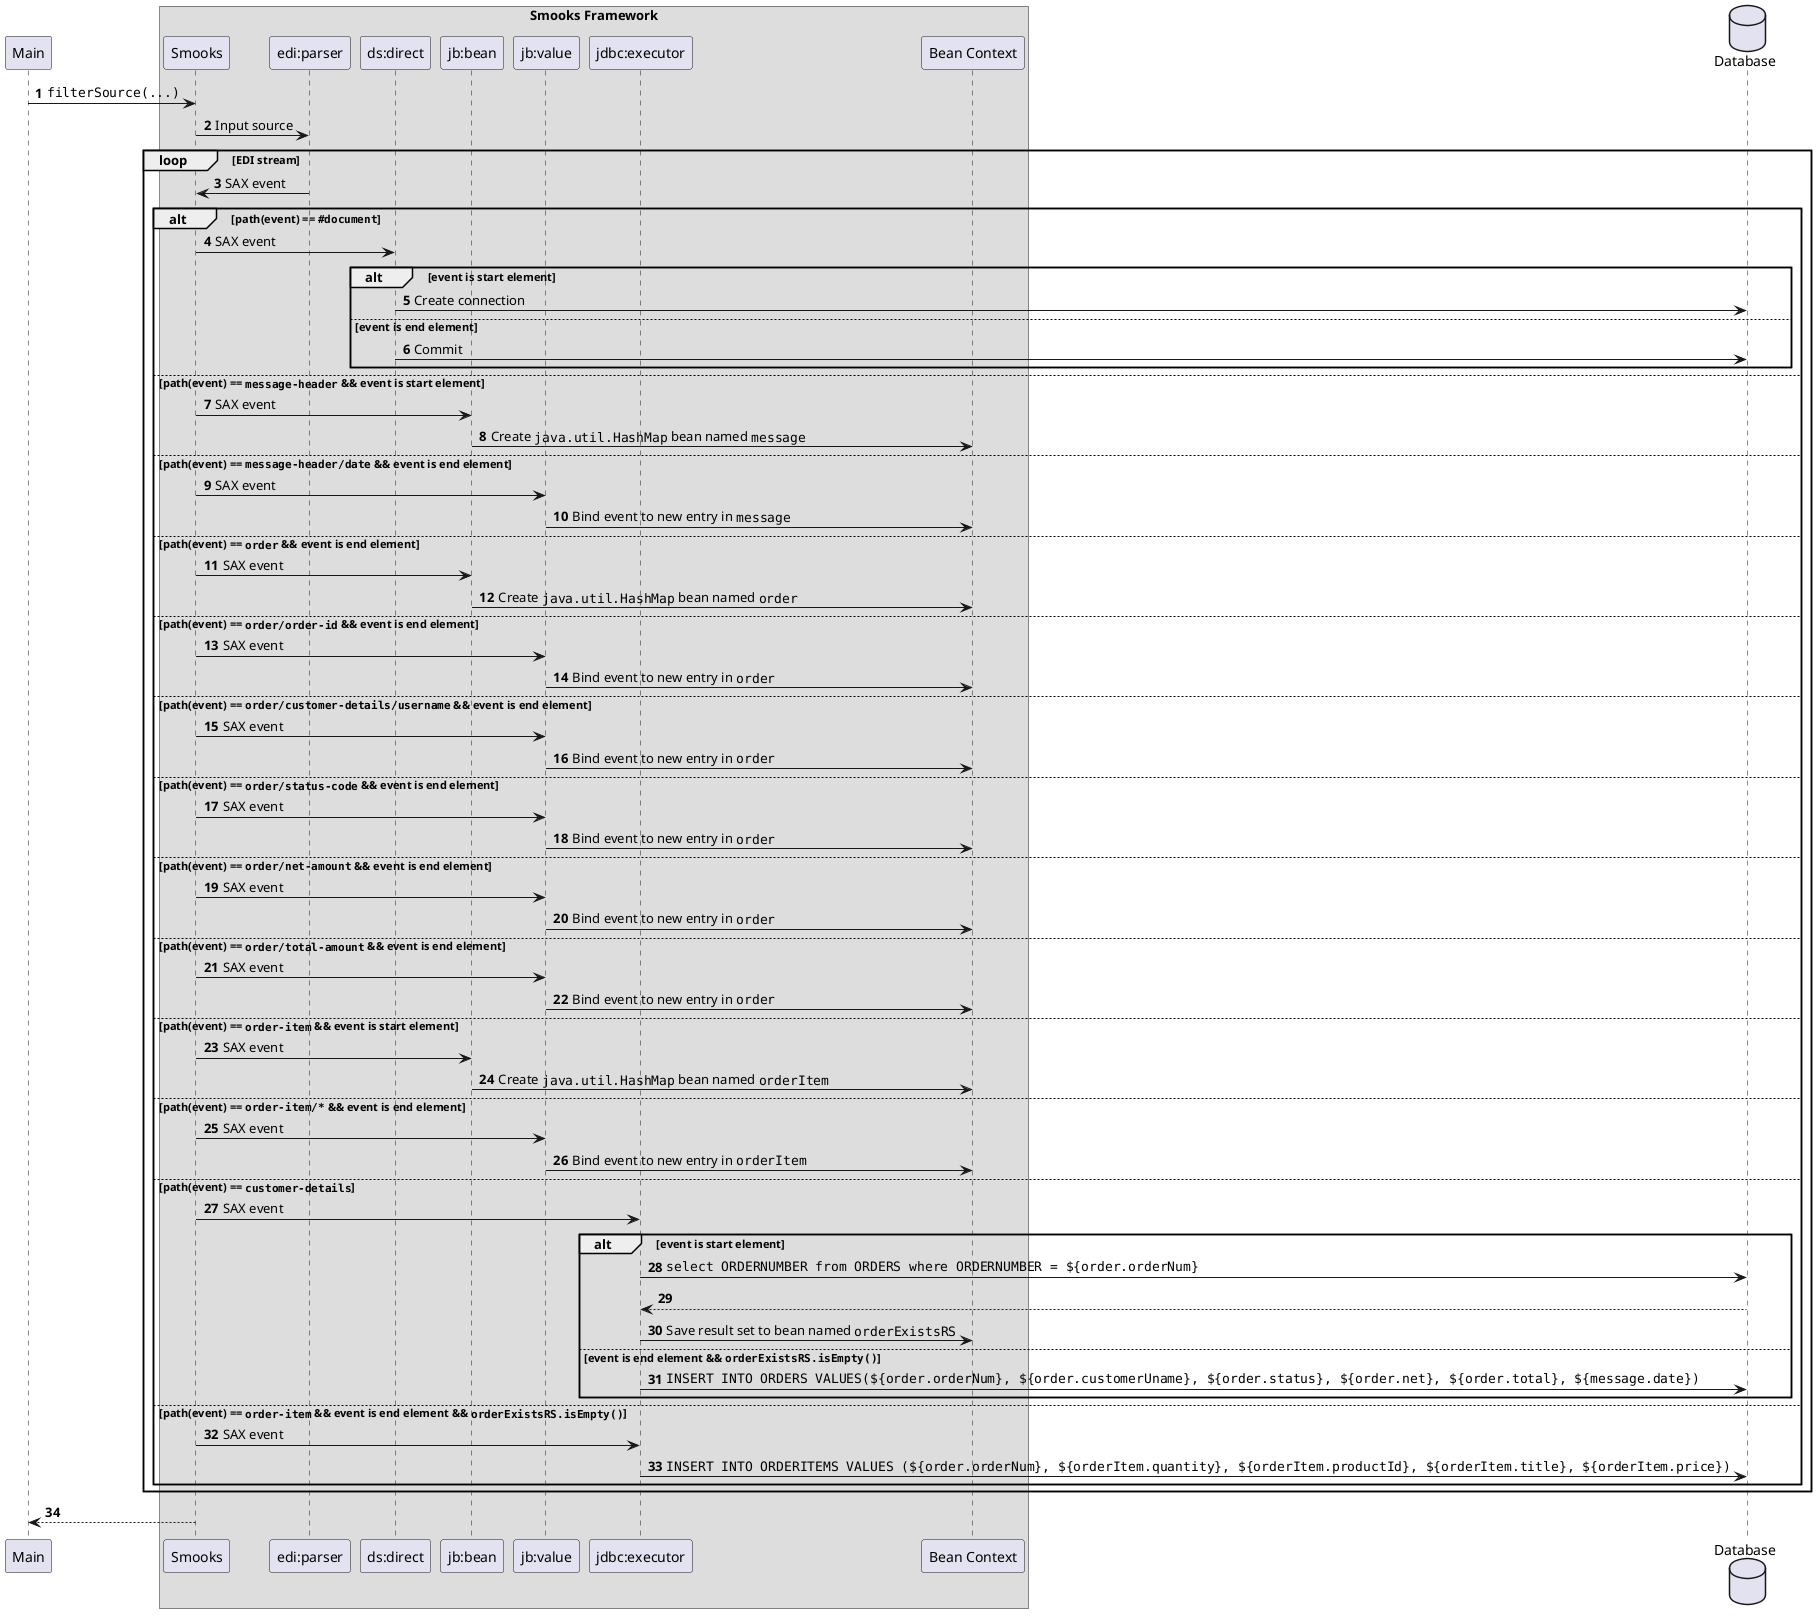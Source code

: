 @startuml
participant Main
box Smooks Framework
participant Smooks
participant "edi:parser"
participant "ds:direct"
participant "jb:bean"
participant "jb:value"
participant "jdbc:executor"
participant "Bean Context"
end box
database Database
autonumber

Main -> Smooks : ""filterSource(...)""
Smooks -> "edi:parser": Input source
loop EDI stream
    Smooks <- "edi:parser": SAX event
    alt path(event) == ""#document""
        Smooks -> "ds:direct": SAX event
        alt event is start element
            "ds:direct" -> Database: Create connection
        else event is end element
            "ds:direct" -> Database: Commit
        end
    else path(event) == ""message-header"" && event is start element
        Smooks -> "jb:bean": SAX event
        "jb:bean" -> "Bean Context": Create ""java.util.HashMap"" bean named ""message""
    else path(event) == ""message-header/date"" && event is end element
        Smooks -> "jb:value": SAX event
        "jb:value" -> "Bean Context": Bind event to new entry in ""message""
    else path(event) == ""order"" && event is end element
        Smooks -> "jb:bean": SAX event
        "jb:bean" -> "Bean Context": Create ""java.util.HashMap"" bean named ""order""
    else path(event) == ""order/order-id"" && event is end element
        Smooks -> "jb:value": SAX event
        "jb:value" -> "Bean Context": Bind event to new entry in ""order""
    else path(event) == ""order/customer-details/username"" && event is end element
        Smooks -> "jb:value": SAX event
        "jb:value" -> "Bean Context": Bind event to new entry in ""order""
    else path(event) == ""order/status-code"" && event is end element
         Smooks -> "jb:value": SAX event
         "jb:value" -> "Bean Context": Bind event to new entry in ""order""
    else path(event) == ""order/net-amount"" && event is end element
         Smooks -> "jb:value": SAX event
         "jb:value" -> "Bean Context": Bind event to new entry in ""order""
    else path(event) == ""order/total-amount"" && event is end element
         Smooks -> "jb:value": SAX event
         "jb:value" -> "Bean Context": Bind event to new entry in ""order""
    else path(event) == ""order-item"" && event is start element
         Smooks -> "jb:bean": SAX event
         "jb:bean" -> "Bean Context": Create ""java.util.HashMap"" bean named ""orderItem""
    else path(event) == ""order-item/*"" && event is end element
         Smooks -> "jb:value": SAX event
         "jb:value" -> "Bean Context": Bind event to new entry in ""orderItem""
    else path(event) == ""customer-details""
        Smooks -> "jdbc:executor": SAX event
        alt event is start element
            "jdbc:executor" -> Database: ""select ORDERNUMBER from ORDERS where ORDERNUMBER = ${order.orderNum}""
            Database --> "jdbc:executor"
            "jdbc:executor" -> "Bean Context":  Save result set to bean named ""orderExistsRS""
        else event is end element && ""orderExistsRS.isEmpty()""
            "jdbc:executor" -> Database: ""INSERT INTO ORDERS VALUES(${order.orderNum}, ${order.customerUname}, ${order.status}, ${order.net}, ${order.total}, ${message.date})""
        end
    else path(event) == ""order-item"" && event is end element && ""orderExistsRS.isEmpty()""
        Smooks -> "jdbc:executor": SAX event
        "jdbc:executor" -> Database: ""INSERT INTO ORDERITEMS VALUES (${order.orderNum}, ${orderItem.quantity}, ${orderItem.productId}, ${orderItem.title}, ${orderItem.price})""
    end
end
Smooks --> Main
@enduml